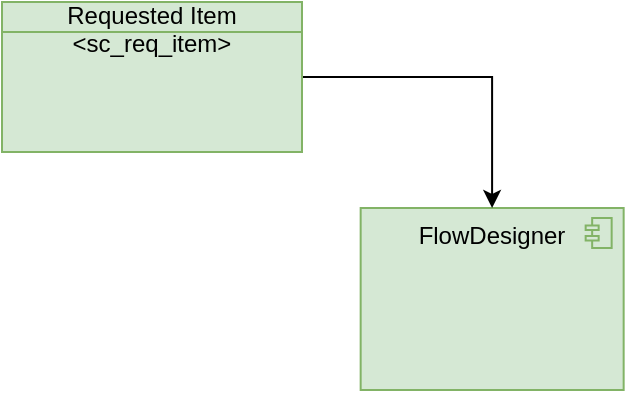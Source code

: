 <mxfile version="17.1.5" type="github">
  <diagram id="wmI7wNSezniwaIVf_9G3" name="Page-1">
    <mxGraphModel dx="1331" dy="1166" grid="1" gridSize="10" guides="1" tooltips="1" connect="1" arrows="1" fold="1" page="1" pageScale="1" pageWidth="1169" pageHeight="827" math="0" shadow="0">
      <root>
        <mxCell id="0" />
        <mxCell id="1" parent="0" />
        <mxCell id="qgC_dDuxxNJc28VRqnJa-1" value="FlowDesigner" style="html=1;outlineConnect=0;whiteSpace=wrap;fillColor=#d5e8d4;shape=mxgraph.archimate3.application;appType=comp;archiType=square;verticalAlign=top;strokeColor=#82b366;" vertex="1" parent="1">
          <mxGeometry x="479.33" y="283" width="131.5" height="91" as="geometry" />
        </mxCell>
        <mxCell id="qgC_dDuxxNJc28VRqnJa-3" style="edgeStyle=orthogonalEdgeStyle;rounded=0;orthogonalLoop=1;jettySize=auto;html=1;" edge="1" parent="1" source="qgC_dDuxxNJc28VRqnJa-2" target="qgC_dDuxxNJc28VRqnJa-1">
          <mxGeometry relative="1" as="geometry" />
        </mxCell>
        <mxCell id="qgC_dDuxxNJc28VRqnJa-2" value="Requested Item &amp;lt;sc_req_item&amp;gt;" style="html=1;outlineConnect=0;whiteSpace=wrap;fillColor=#d5e8d4;shape=mxgraph.archimate3.businessObject;overflow=fill;strokeColor=#82b366;" vertex="1" parent="1">
          <mxGeometry x="300" y="180" width="150" height="75" as="geometry" />
        </mxCell>
      </root>
    </mxGraphModel>
  </diagram>
</mxfile>
